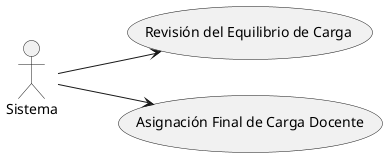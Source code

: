 @startuml
left to right direction
actor Sistema

Sistema --> (Revisión del Equilibrio de Carga)
Sistema --> (Asignación Final de Carga Docente)
@enduml